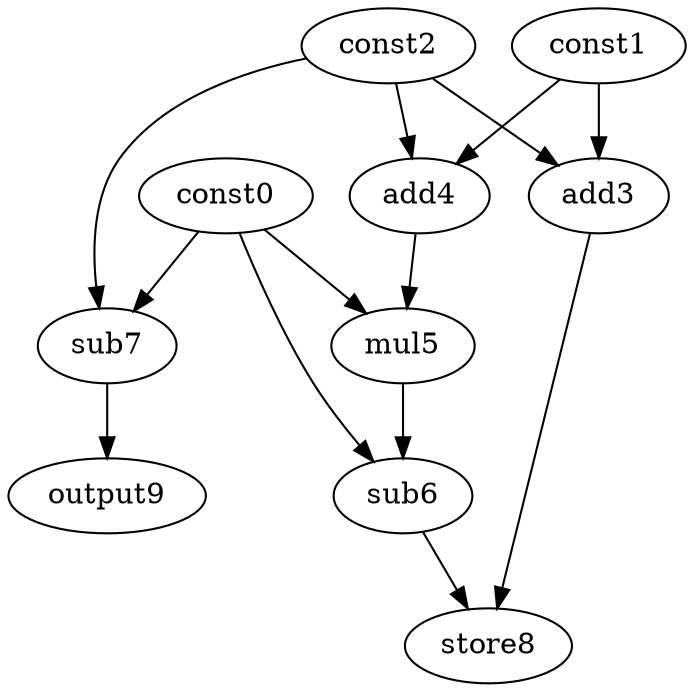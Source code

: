 digraph G { 
const0[opcode=const]; 
const1[opcode=const]; 
const2[opcode=const]; 
add3[opcode=add]; 
add4[opcode=add]; 
mul5[opcode=mul]; 
sub6[opcode=sub]; 
sub7[opcode=sub]; 
store8[opcode=store]; 
output9[opcode=output]; 
const1->add3[operand=0];
const2->add3[operand=1];
const1->add4[operand=0];
const2->add4[operand=1];
const0->sub7[operand=0];
const2->sub7[operand=1];
const0->mul5[operand=0];
add4->mul5[operand=1];
sub7->output9[operand=0];
const0->sub6[operand=0];
mul5->sub6[operand=1];
add3->store8[operand=0];
sub6->store8[operand=1];
}

